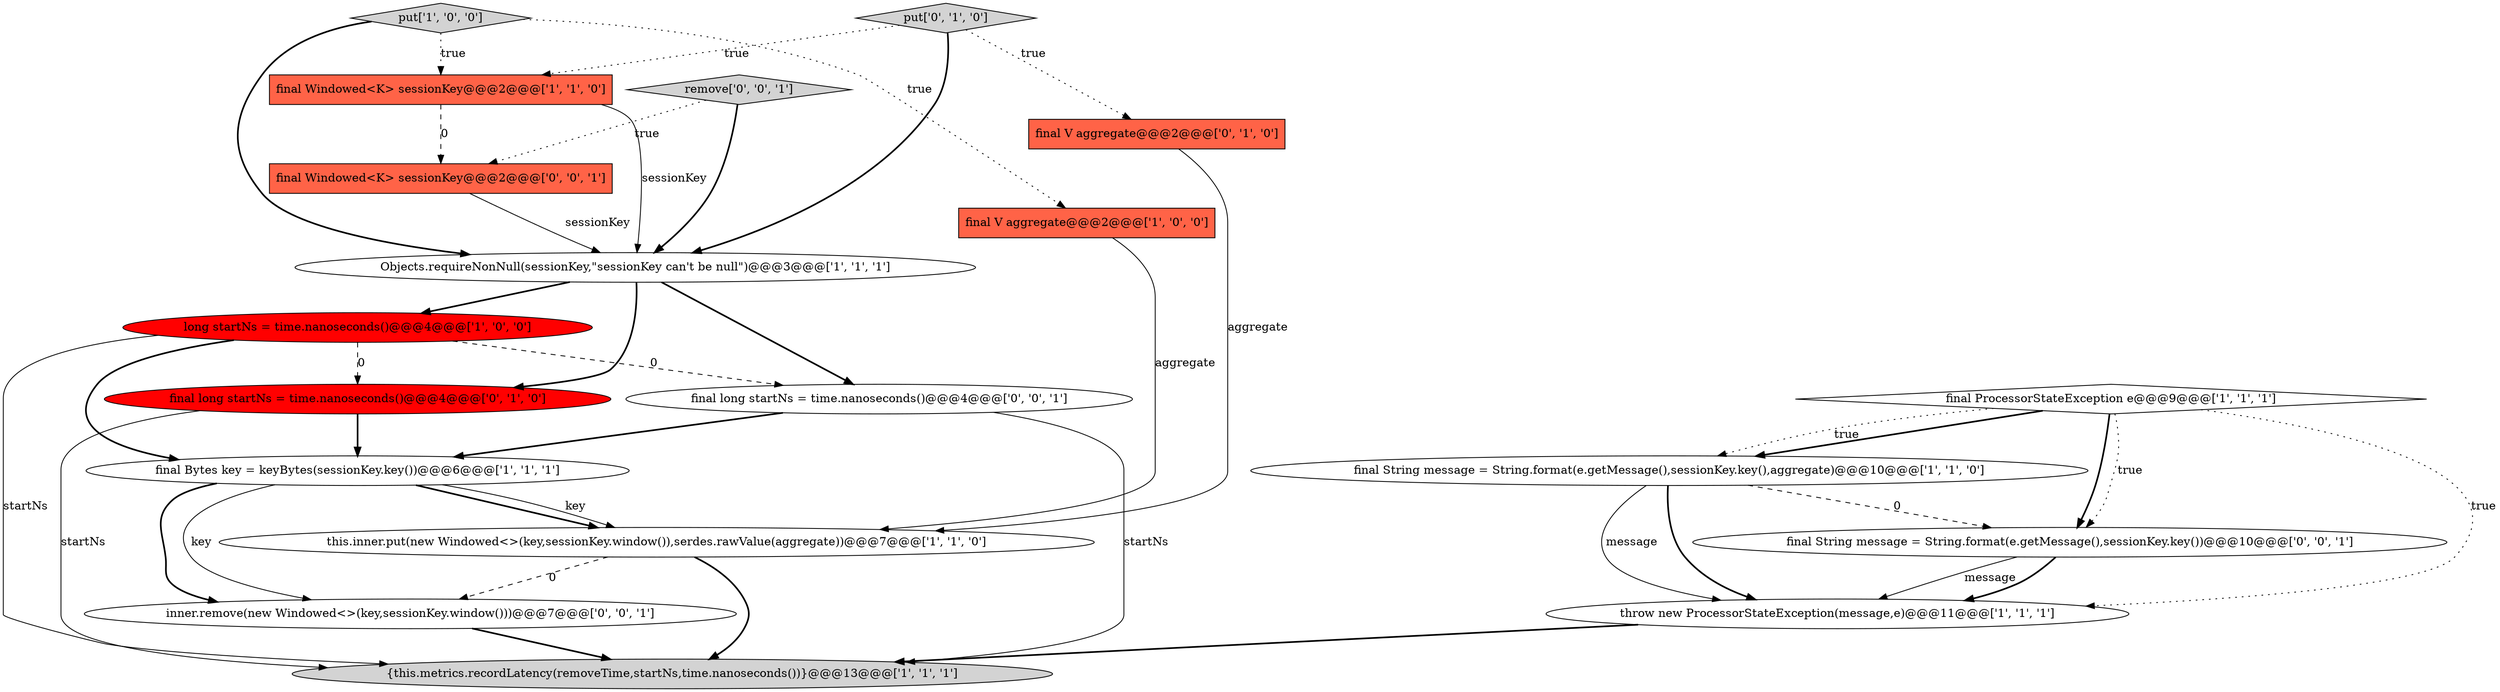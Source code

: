 digraph {
13 [style = filled, label = "final long startNs = time.nanoseconds()@@@4@@@['0', '1', '0']", fillcolor = red, shape = ellipse image = "AAA1AAABBB2BBB"];
4 [style = filled, label = "final ProcessorStateException e@@@9@@@['1', '1', '1']", fillcolor = white, shape = diamond image = "AAA0AAABBB1BBB"];
1 [style = filled, label = "Objects.requireNonNull(sessionKey,\"sessionKey can't be null\")@@@3@@@['1', '1', '1']", fillcolor = white, shape = ellipse image = "AAA0AAABBB1BBB"];
17 [style = filled, label = "final long startNs = time.nanoseconds()@@@4@@@['0', '0', '1']", fillcolor = white, shape = ellipse image = "AAA0AAABBB3BBB"];
10 [style = filled, label = "final String message = String.format(e.getMessage(),sessionKey.key(),aggregate)@@@10@@@['1', '1', '0']", fillcolor = white, shape = ellipse image = "AAA0AAABBB1BBB"];
3 [style = filled, label = "long startNs = time.nanoseconds()@@@4@@@['1', '0', '0']", fillcolor = red, shape = ellipse image = "AAA1AAABBB1BBB"];
0 [style = filled, label = "{this.metrics.recordLatency(removeTime,startNs,time.nanoseconds())}@@@13@@@['1', '1', '1']", fillcolor = lightgray, shape = ellipse image = "AAA0AAABBB1BBB"];
6 [style = filled, label = "throw new ProcessorStateException(message,e)@@@11@@@['1', '1', '1']", fillcolor = white, shape = ellipse image = "AAA0AAABBB1BBB"];
7 [style = filled, label = "put['1', '0', '0']", fillcolor = lightgray, shape = diamond image = "AAA0AAABBB1BBB"];
12 [style = filled, label = "final V aggregate@@@2@@@['0', '1', '0']", fillcolor = tomato, shape = box image = "AAA0AAABBB2BBB"];
5 [style = filled, label = "this.inner.put(new Windowed<>(key,sessionKey.window()),serdes.rawValue(aggregate))@@@7@@@['1', '1', '0']", fillcolor = white, shape = ellipse image = "AAA0AAABBB1BBB"];
8 [style = filled, label = "final Bytes key = keyBytes(sessionKey.key())@@@6@@@['1', '1', '1']", fillcolor = white, shape = ellipse image = "AAA0AAABBB1BBB"];
18 [style = filled, label = "remove['0', '0', '1']", fillcolor = lightgray, shape = diamond image = "AAA0AAABBB3BBB"];
11 [style = filled, label = "put['0', '1', '0']", fillcolor = lightgray, shape = diamond image = "AAA0AAABBB2BBB"];
9 [style = filled, label = "final Windowed<K> sessionKey@@@2@@@['1', '1', '0']", fillcolor = tomato, shape = box image = "AAA0AAABBB1BBB"];
15 [style = filled, label = "final Windowed<K> sessionKey@@@2@@@['0', '0', '1']", fillcolor = tomato, shape = box image = "AAA0AAABBB3BBB"];
2 [style = filled, label = "final V aggregate@@@2@@@['1', '0', '0']", fillcolor = tomato, shape = box image = "AAA0AAABBB1BBB"];
16 [style = filled, label = "inner.remove(new Windowed<>(key,sessionKey.window()))@@@7@@@['0', '0', '1']", fillcolor = white, shape = ellipse image = "AAA0AAABBB3BBB"];
14 [style = filled, label = "final String message = String.format(e.getMessage(),sessionKey.key())@@@10@@@['0', '0', '1']", fillcolor = white, shape = ellipse image = "AAA0AAABBB3BBB"];
4->6 [style = dotted, label="true"];
13->0 [style = solid, label="startNs"];
4->10 [style = bold, label=""];
17->8 [style = bold, label=""];
8->16 [style = bold, label=""];
7->2 [style = dotted, label="true"];
16->0 [style = bold, label=""];
4->14 [style = bold, label=""];
7->1 [style = bold, label=""];
3->17 [style = dashed, label="0"];
12->5 [style = solid, label="aggregate"];
14->6 [style = solid, label="message"];
8->16 [style = solid, label="key"];
11->1 [style = bold, label=""];
4->10 [style = dotted, label="true"];
10->6 [style = solid, label="message"];
11->12 [style = dotted, label="true"];
18->15 [style = dotted, label="true"];
1->3 [style = bold, label=""];
11->9 [style = dotted, label="true"];
6->0 [style = bold, label=""];
7->9 [style = dotted, label="true"];
4->14 [style = dotted, label="true"];
3->13 [style = dashed, label="0"];
10->6 [style = bold, label=""];
1->13 [style = bold, label=""];
1->17 [style = bold, label=""];
2->5 [style = solid, label="aggregate"];
5->16 [style = dashed, label="0"];
17->0 [style = solid, label="startNs"];
8->5 [style = bold, label=""];
5->0 [style = bold, label=""];
9->1 [style = solid, label="sessionKey"];
18->1 [style = bold, label=""];
3->0 [style = solid, label="startNs"];
3->8 [style = bold, label=""];
15->1 [style = solid, label="sessionKey"];
8->5 [style = solid, label="key"];
13->8 [style = bold, label=""];
14->6 [style = bold, label=""];
10->14 [style = dashed, label="0"];
9->15 [style = dashed, label="0"];
}
